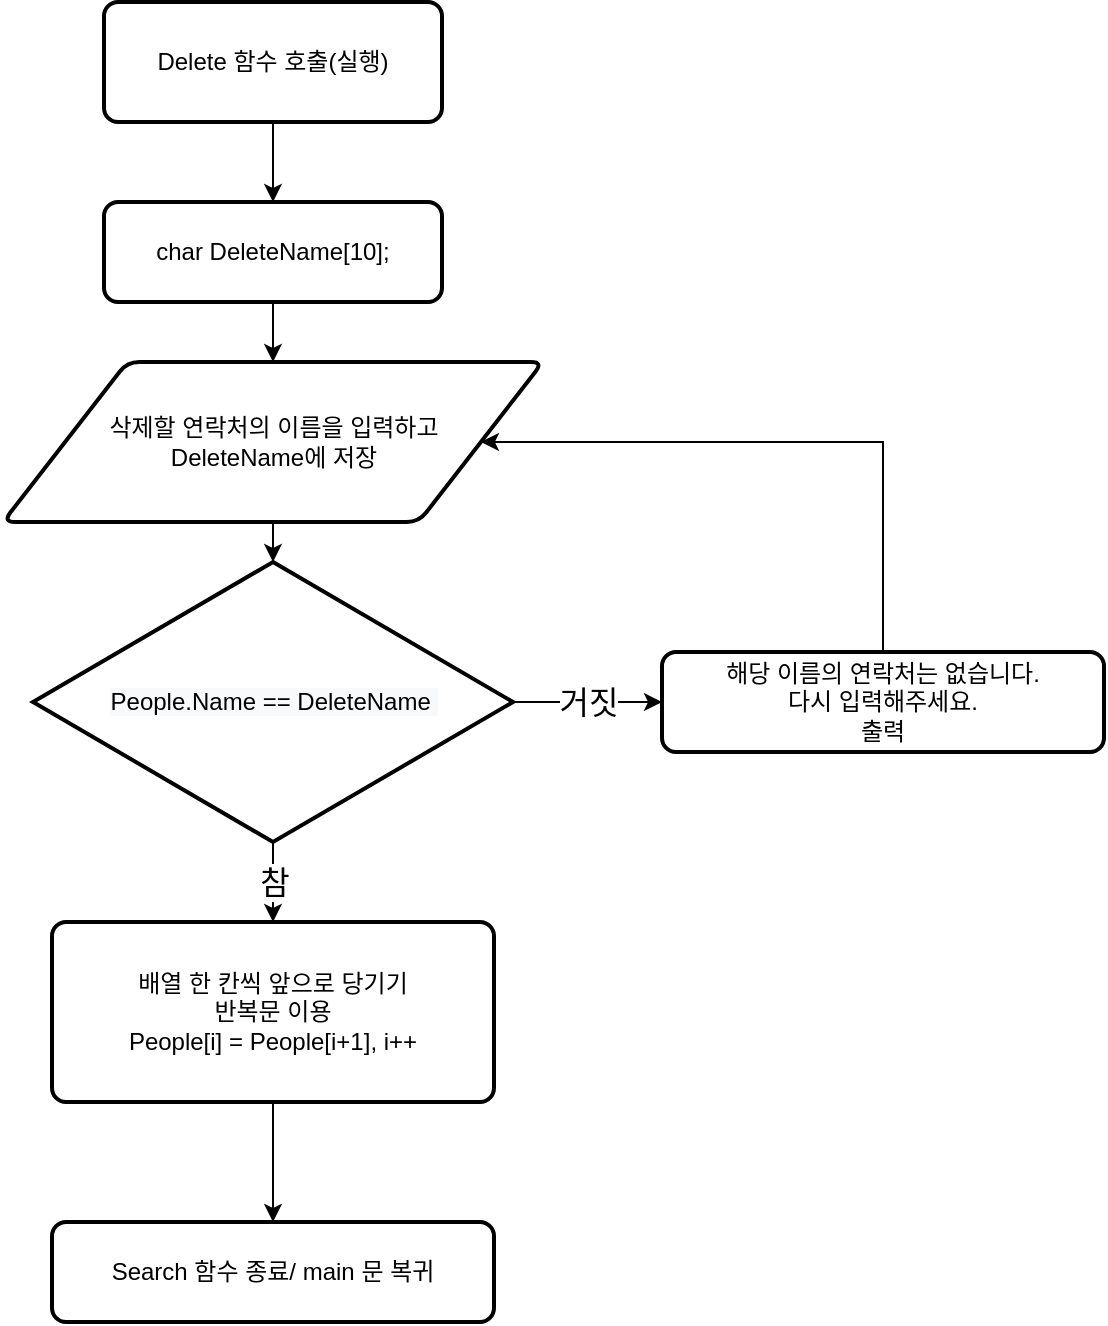 <mxfile version="14.4.2" type="github">
  <diagram id="snMSLyNpEliFtqH8T0_m" name="페이지-1">
    <mxGraphModel dx="803" dy="763" grid="1" gridSize="10" guides="1" tooltips="1" connect="1" arrows="1" fold="1" page="1" pageScale="1" pageWidth="827" pageHeight="1169" math="0" shadow="0">
      <root>
        <mxCell id="0" />
        <mxCell id="1" parent="0" />
        <mxCell id="MicS51efgdV4Yqa2tdts-3" style="edgeStyle=orthogonalEdgeStyle;rounded=0;orthogonalLoop=1;jettySize=auto;html=1;exitX=0.5;exitY=1;exitDx=0;exitDy=0;entryX=0.5;entryY=0;entryDx=0;entryDy=0;" edge="1" parent="1" source="MicS51efgdV4Yqa2tdts-4" target="MicS51efgdV4Yqa2tdts-6">
          <mxGeometry relative="1" as="geometry" />
        </mxCell>
        <mxCell id="MicS51efgdV4Yqa2tdts-4" value="Delete 함수 호출(실행)" style="rounded=1;whiteSpace=wrap;html=1;absoluteArcSize=1;arcSize=14;strokeWidth=2;" vertex="1" parent="1">
          <mxGeometry x="231" y="60" width="169" height="60" as="geometry" />
        </mxCell>
        <mxCell id="MicS51efgdV4Yqa2tdts-5" style="edgeStyle=orthogonalEdgeStyle;rounded=0;orthogonalLoop=1;jettySize=auto;html=1;exitX=0.5;exitY=1;exitDx=0;exitDy=0;entryX=0.5;entryY=0;entryDx=0;entryDy=0;" edge="1" parent="1" source="MicS51efgdV4Yqa2tdts-6" target="MicS51efgdV4Yqa2tdts-8">
          <mxGeometry relative="1" as="geometry" />
        </mxCell>
        <mxCell id="MicS51efgdV4Yqa2tdts-6" value="char DeleteName[10];" style="rounded=1;whiteSpace=wrap;html=1;absoluteArcSize=1;arcSize=14;strokeWidth=2;" vertex="1" parent="1">
          <mxGeometry x="231" y="160" width="169" height="50" as="geometry" />
        </mxCell>
        <mxCell id="MicS51efgdV4Yqa2tdts-7" style="edgeStyle=orthogonalEdgeStyle;rounded=0;orthogonalLoop=1;jettySize=auto;html=1;exitX=0.5;exitY=1;exitDx=0;exitDy=0;entryX=0.5;entryY=0;entryDx=0;entryDy=0;entryPerimeter=0;" edge="1" parent="1" source="MicS51efgdV4Yqa2tdts-8" target="MicS51efgdV4Yqa2tdts-15">
          <mxGeometry relative="1" as="geometry" />
        </mxCell>
        <mxCell id="MicS51efgdV4Yqa2tdts-8" value="삭제할 연락처의 이름을 입력하고 &lt;br&gt;DeleteName에 저장" style="shape=parallelogram;html=1;strokeWidth=2;perimeter=parallelogramPerimeter;whiteSpace=wrap;rounded=1;arcSize=12;size=0.23;" vertex="1" parent="1">
          <mxGeometry x="180.5" y="240" width="270" height="80" as="geometry" />
        </mxCell>
        <mxCell id="MicS51efgdV4Yqa2tdts-9" style="edgeStyle=orthogonalEdgeStyle;rounded=0;orthogonalLoop=1;jettySize=auto;html=1;exitX=0.5;exitY=1;exitDx=0;exitDy=0;entryX=0.5;entryY=0;entryDx=0;entryDy=0;" edge="1" parent="1" source="MicS51efgdV4Yqa2tdts-10" target="MicS51efgdV4Yqa2tdts-16">
          <mxGeometry relative="1" as="geometry" />
        </mxCell>
        <mxCell id="MicS51efgdV4Yqa2tdts-10" value="배열 한 칸씩 앞으로 당기기&lt;br&gt;반복문 이용&lt;br&gt;People[i] = People[i+1], i++" style="rounded=1;whiteSpace=wrap;html=1;absoluteArcSize=1;arcSize=14;strokeWidth=2;" vertex="1" parent="1">
          <mxGeometry x="205" y="520" width="221" height="90" as="geometry" />
        </mxCell>
        <mxCell id="MicS51efgdV4Yqa2tdts-11" style="edgeStyle=orthogonalEdgeStyle;rounded=0;orthogonalLoop=1;jettySize=auto;html=1;entryX=1;entryY=0.5;entryDx=0;entryDy=0;fontSize=16;" edge="1" parent="1" source="MicS51efgdV4Yqa2tdts-12" target="MicS51efgdV4Yqa2tdts-8">
          <mxGeometry relative="1" as="geometry">
            <Array as="points">
              <mxPoint x="621" y="280" />
            </Array>
          </mxGeometry>
        </mxCell>
        <mxCell id="MicS51efgdV4Yqa2tdts-12" value="해당 이름의 연락처는 없습니다.&lt;br&gt;다시 입력해주세요.&lt;br&gt;출력" style="rounded=1;whiteSpace=wrap;html=1;absoluteArcSize=1;arcSize=14;strokeWidth=2;" vertex="1" parent="1">
          <mxGeometry x="510" y="385" width="221" height="50" as="geometry" />
        </mxCell>
        <mxCell id="MicS51efgdV4Yqa2tdts-13" value="참" style="edgeStyle=orthogonalEdgeStyle;rounded=0;orthogonalLoop=1;jettySize=auto;html=1;exitX=0.5;exitY=1;exitDx=0;exitDy=0;exitPerimeter=0;entryX=0.5;entryY=0;entryDx=0;entryDy=0;fontSize=16;" edge="1" parent="1" source="MicS51efgdV4Yqa2tdts-15" target="MicS51efgdV4Yqa2tdts-10">
          <mxGeometry relative="1" as="geometry" />
        </mxCell>
        <mxCell id="MicS51efgdV4Yqa2tdts-14" value="거짓" style="edgeStyle=orthogonalEdgeStyle;rounded=0;orthogonalLoop=1;jettySize=auto;html=1;exitX=1;exitY=0.5;exitDx=0;exitDy=0;exitPerimeter=0;fontSize=16;" edge="1" parent="1" source="MicS51efgdV4Yqa2tdts-15" target="MicS51efgdV4Yqa2tdts-12">
          <mxGeometry relative="1" as="geometry" />
        </mxCell>
        <mxCell id="MicS51efgdV4Yqa2tdts-15" value="&lt;span style=&quot;color: rgb(0 , 0 , 0) ; font-family: &amp;#34;helvetica&amp;#34; ; font-size: 12px ; font-style: normal ; font-weight: 400 ; letter-spacing: normal ; text-align: center ; text-indent: 0px ; text-transform: none ; word-spacing: 0px ; background-color: rgb(248 , 249 , 250) ; display: inline ; float: none&quot;&gt;People.Name == DeleteName&amp;nbsp;&lt;/span&gt;" style="strokeWidth=2;html=1;shape=mxgraph.flowchart.decision;whiteSpace=wrap;" vertex="1" parent="1">
          <mxGeometry x="195.5" y="340" width="240" height="140" as="geometry" />
        </mxCell>
        <mxCell id="MicS51efgdV4Yqa2tdts-16" value="Search 함수 종료/ main 문 복귀" style="rounded=1;whiteSpace=wrap;html=1;absoluteArcSize=1;arcSize=14;strokeWidth=2;" vertex="1" parent="1">
          <mxGeometry x="205" y="670" width="221" height="50" as="geometry" />
        </mxCell>
      </root>
    </mxGraphModel>
  </diagram>
</mxfile>
